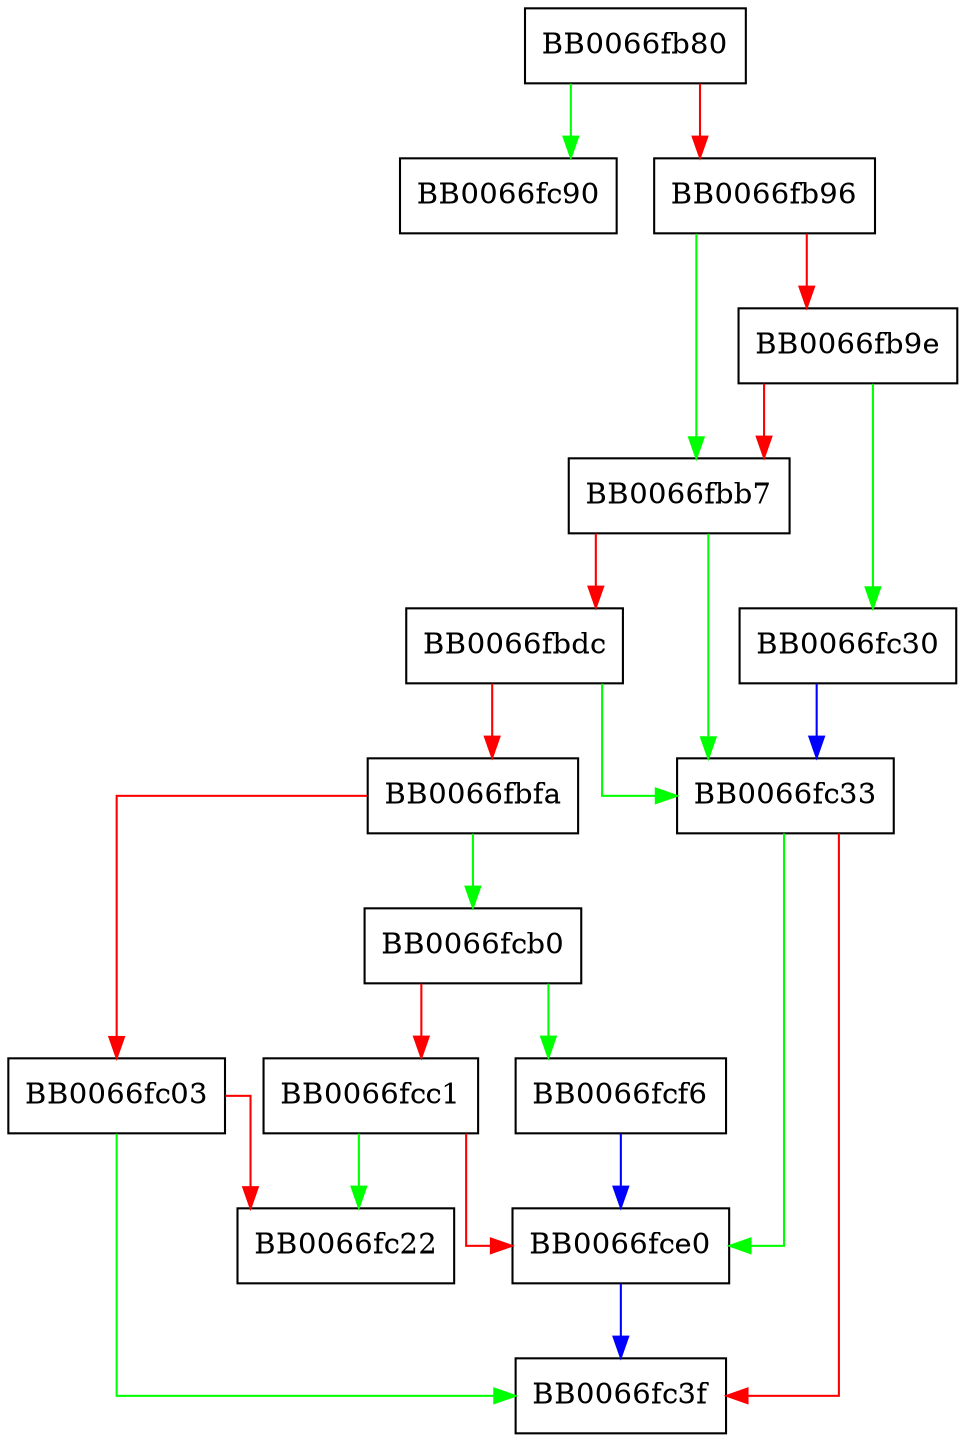 digraph X509V3_add_value_bool {
  node [shape="box"];
  graph [splines=ortho];
  BB0066fb80 -> BB0066fc90 [color="green"];
  BB0066fb80 -> BB0066fb96 [color="red"];
  BB0066fb96 -> BB0066fbb7 [color="green"];
  BB0066fb96 -> BB0066fb9e [color="red"];
  BB0066fb9e -> BB0066fc30 [color="green"];
  BB0066fb9e -> BB0066fbb7 [color="red"];
  BB0066fbb7 -> BB0066fc33 [color="green"];
  BB0066fbb7 -> BB0066fbdc [color="red"];
  BB0066fbdc -> BB0066fc33 [color="green"];
  BB0066fbdc -> BB0066fbfa [color="red"];
  BB0066fbfa -> BB0066fcb0 [color="green"];
  BB0066fbfa -> BB0066fc03 [color="red"];
  BB0066fc03 -> BB0066fc3f [color="green"];
  BB0066fc03 -> BB0066fc22 [color="red"];
  BB0066fc30 -> BB0066fc33 [color="blue"];
  BB0066fc33 -> BB0066fce0 [color="green"];
  BB0066fc33 -> BB0066fc3f [color="red"];
  BB0066fcb0 -> BB0066fcf6 [color="green"];
  BB0066fcb0 -> BB0066fcc1 [color="red"];
  BB0066fcc1 -> BB0066fc22 [color="green"];
  BB0066fcc1 -> BB0066fce0 [color="red"];
  BB0066fce0 -> BB0066fc3f [color="blue"];
  BB0066fcf6 -> BB0066fce0 [color="blue"];
}